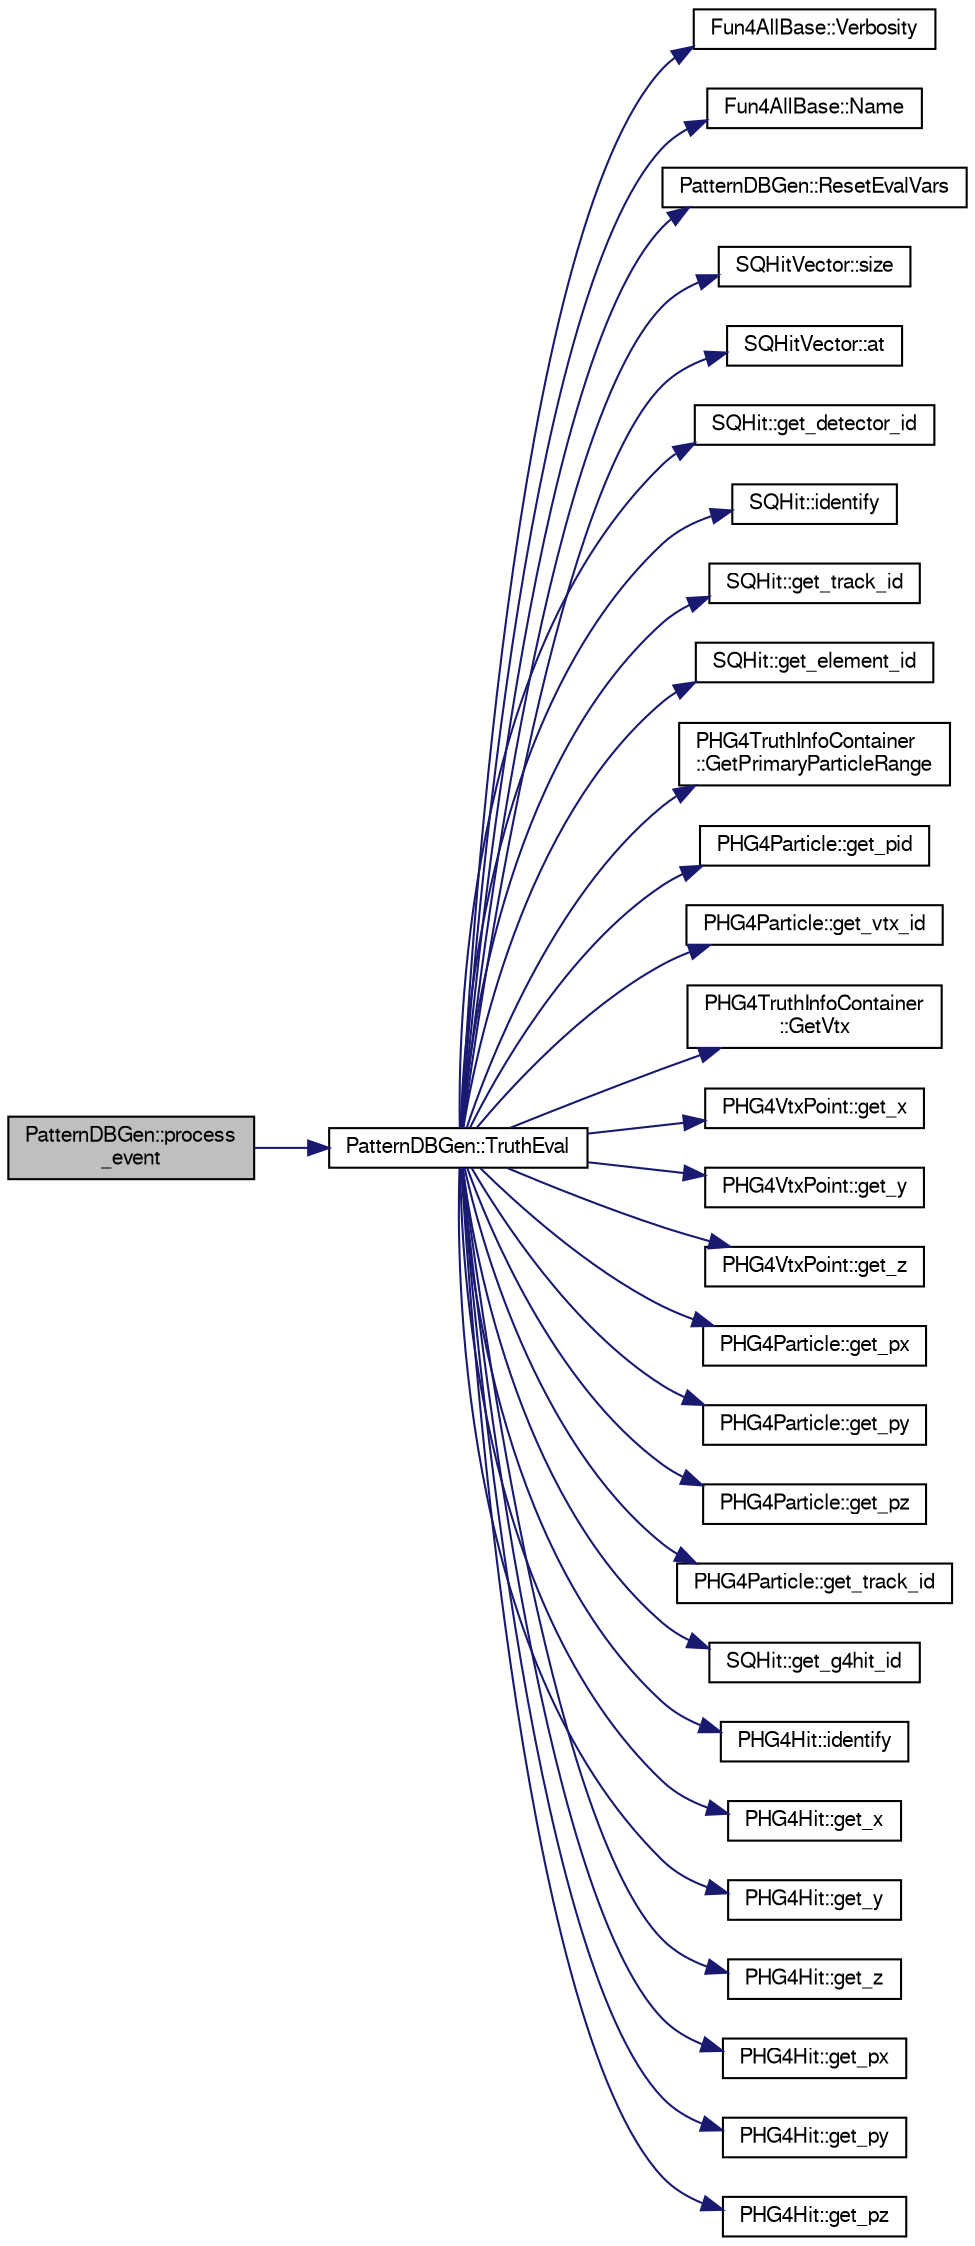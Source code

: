digraph "PatternDBGen::process_event"
{
  bgcolor="transparent";
  edge [fontname="FreeSans",fontsize="10",labelfontname="FreeSans",labelfontsize="10"];
  node [fontname="FreeSans",fontsize="10",shape=record];
  rankdir="LR";
  Node1 [label="PatternDBGen::process\l_event",height=0.2,width=0.4,color="black", fillcolor="grey75", style="filled" fontcolor="black"];
  Node1 -> Node2 [color="midnightblue",fontsize="10",style="solid",fontname="FreeSans"];
  Node2 [label="PatternDBGen::TruthEval",height=0.2,width=0.4,color="black",URL="$de/d1e/classPatternDBGen.html#a56101ce12e7222017e64f8e3c45eb953"];
  Node2 -> Node3 [color="midnightblue",fontsize="10",style="solid",fontname="FreeSans"];
  Node3 [label="Fun4AllBase::Verbosity",height=0.2,width=0.4,color="black",URL="$d5/dec/classFun4AllBase.html#a8a5c77a92bdac6bc043476e132379a40",tooltip="Gets the verbosity of this module. "];
  Node2 -> Node4 [color="midnightblue",fontsize="10",style="solid",fontname="FreeSans"];
  Node4 [label="Fun4AllBase::Name",height=0.2,width=0.4,color="black",URL="$d5/dec/classFun4AllBase.html#a41f9ac377743d046f590617fd6f4f0ed",tooltip="Returns the name of this module. "];
  Node2 -> Node5 [color="midnightblue",fontsize="10",style="solid",fontname="FreeSans"];
  Node5 [label="PatternDBGen::ResetEvalVars",height=0.2,width=0.4,color="black",URL="$de/d1e/classPatternDBGen.html#a63d8df84864877457897ea2a0aa250ff"];
  Node2 -> Node6 [color="midnightblue",fontsize="10",style="solid",fontname="FreeSans"];
  Node6 [label="SQHitVector::size",height=0.2,width=0.4,color="black",URL="$d9/dbc/classSQHitVector.html#a7c3abb0e9b5625a54b979de9427a377f"];
  Node2 -> Node7 [color="midnightblue",fontsize="10",style="solid",fontname="FreeSans"];
  Node7 [label="SQHitVector::at",height=0.2,width=0.4,color="black",URL="$d9/dbc/classSQHitVector.html#a77ceaf92de0b9ab85eafad0770d0db4b"];
  Node2 -> Node8 [color="midnightblue",fontsize="10",style="solid",fontname="FreeSans"];
  Node8 [label="SQHit::get_detector_id",height=0.2,width=0.4,color="black",URL="$de/d79/classSQHit.html#acae7667f8a85fd1de5ae611b8c51fb33"];
  Node2 -> Node9 [color="midnightblue",fontsize="10",style="solid",fontname="FreeSans"];
  Node9 [label="SQHit::identify",height=0.2,width=0.4,color="black",URL="$de/d79/classSQHit.html#abc03f98a4ede79c131d279132b555789"];
  Node2 -> Node10 [color="midnightblue",fontsize="10",style="solid",fontname="FreeSans"];
  Node10 [label="SQHit::get_track_id",height=0.2,width=0.4,color="black",URL="$de/d79/classSQHit.html#a9d92b7fbedfe574c09053e935e00a548"];
  Node2 -> Node11 [color="midnightblue",fontsize="10",style="solid",fontname="FreeSans"];
  Node11 [label="SQHit::get_element_id",height=0.2,width=0.4,color="black",URL="$de/d79/classSQHit.html#a4ce14b27ab63d03e5f3aab541b2efe26"];
  Node2 -> Node12 [color="midnightblue",fontsize="10",style="solid",fontname="FreeSans"];
  Node12 [label="PHG4TruthInfoContainer\l::GetPrimaryParticleRange",height=0.2,width=0.4,color="black",URL="$da/d6c/classPHG4TruthInfoContainer.html#a2817b4438bb80cacb28f457975342cf2"];
  Node2 -> Node13 [color="midnightblue",fontsize="10",style="solid",fontname="FreeSans"];
  Node13 [label="PHG4Particle::get_pid",height=0.2,width=0.4,color="black",URL="$de/dc9/classPHG4Particle.html#a474033dbd058eea155c71fc4d17aaf4d"];
  Node2 -> Node14 [color="midnightblue",fontsize="10",style="solid",fontname="FreeSans"];
  Node14 [label="PHG4Particle::get_vtx_id",height=0.2,width=0.4,color="black",URL="$de/dc9/classPHG4Particle.html#a02ca717804f76c532efaf6d1cdebda3e"];
  Node2 -> Node15 [color="midnightblue",fontsize="10",style="solid",fontname="FreeSans"];
  Node15 [label="PHG4TruthInfoContainer\l::GetVtx",height=0.2,width=0.4,color="black",URL="$da/d6c/classPHG4TruthInfoContainer.html#a5f3f30ff74c7397069c6f0041849b53c"];
  Node2 -> Node16 [color="midnightblue",fontsize="10",style="solid",fontname="FreeSans"];
  Node16 [label="PHG4VtxPoint::get_x",height=0.2,width=0.4,color="black",URL="$d6/d81/classPHG4VtxPoint.html#a9f885c1b879a2f1d6299b07801210a1d"];
  Node2 -> Node17 [color="midnightblue",fontsize="10",style="solid",fontname="FreeSans"];
  Node17 [label="PHG4VtxPoint::get_y",height=0.2,width=0.4,color="black",URL="$d6/d81/classPHG4VtxPoint.html#a2073b3294f78491a2124aea6c436d6a8"];
  Node2 -> Node18 [color="midnightblue",fontsize="10",style="solid",fontname="FreeSans"];
  Node18 [label="PHG4VtxPoint::get_z",height=0.2,width=0.4,color="black",URL="$d6/d81/classPHG4VtxPoint.html#ae26c6d111c93795d64e3571b6f306ef9"];
  Node2 -> Node19 [color="midnightblue",fontsize="10",style="solid",fontname="FreeSans"];
  Node19 [label="PHG4Particle::get_px",height=0.2,width=0.4,color="black",URL="$de/dc9/classPHG4Particle.html#a44b98bfd72a04825791d1e4c4cb150a1"];
  Node2 -> Node20 [color="midnightblue",fontsize="10",style="solid",fontname="FreeSans"];
  Node20 [label="PHG4Particle::get_py",height=0.2,width=0.4,color="black",URL="$de/dc9/classPHG4Particle.html#a3df4379f9e46224a8cca7f86c11e99e5"];
  Node2 -> Node21 [color="midnightblue",fontsize="10",style="solid",fontname="FreeSans"];
  Node21 [label="PHG4Particle::get_pz",height=0.2,width=0.4,color="black",URL="$de/dc9/classPHG4Particle.html#a533e9bda40b15f62802b187e6a743e74"];
  Node2 -> Node22 [color="midnightblue",fontsize="10",style="solid",fontname="FreeSans"];
  Node22 [label="PHG4Particle::get_track_id",height=0.2,width=0.4,color="black",URL="$de/dc9/classPHG4Particle.html#ac29b72a8cdeebc0754b6dd42b0cfab86"];
  Node2 -> Node23 [color="midnightblue",fontsize="10",style="solid",fontname="FreeSans"];
  Node23 [label="SQHit::get_g4hit_id",height=0.2,width=0.4,color="black",URL="$de/d79/classSQHit.html#a1d772c528193b2f6bac704d3a32a5acc"];
  Node2 -> Node24 [color="midnightblue",fontsize="10",style="solid",fontname="FreeSans"];
  Node24 [label="PHG4Hit::identify",height=0.2,width=0.4,color="black",URL="$d3/d9e/classPHG4Hit.html#ab539517245be49c48d585cf3e91d3185"];
  Node2 -> Node25 [color="midnightblue",fontsize="10",style="solid",fontname="FreeSans"];
  Node25 [label="PHG4Hit::get_x",height=0.2,width=0.4,color="black",URL="$d3/d9e/classPHG4Hit.html#a69cc7aee827e3da7cf86e87418f9211b"];
  Node2 -> Node26 [color="midnightblue",fontsize="10",style="solid",fontname="FreeSans"];
  Node26 [label="PHG4Hit::get_y",height=0.2,width=0.4,color="black",URL="$d3/d9e/classPHG4Hit.html#a17de3a9c9dc84ce4a50fc89082689d55"];
  Node2 -> Node27 [color="midnightblue",fontsize="10",style="solid",fontname="FreeSans"];
  Node27 [label="PHG4Hit::get_z",height=0.2,width=0.4,color="black",URL="$d3/d9e/classPHG4Hit.html#a06fcf6b2cbcc8413ca3d6a172458e94e"];
  Node2 -> Node28 [color="midnightblue",fontsize="10",style="solid",fontname="FreeSans"];
  Node28 [label="PHG4Hit::get_px",height=0.2,width=0.4,color="black",URL="$d3/d9e/classPHG4Hit.html#a72c1a6eb464b8ee3d78b09df5c180b7f"];
  Node2 -> Node29 [color="midnightblue",fontsize="10",style="solid",fontname="FreeSans"];
  Node29 [label="PHG4Hit::get_py",height=0.2,width=0.4,color="black",URL="$d3/d9e/classPHG4Hit.html#aba1f526c01fe8e4d349e5a8888ce9665"];
  Node2 -> Node30 [color="midnightblue",fontsize="10",style="solid",fontname="FreeSans"];
  Node30 [label="PHG4Hit::get_pz",height=0.2,width=0.4,color="black",URL="$d3/d9e/classPHG4Hit.html#aefe993eb75a44e97540180eb55d0a993"];
}
